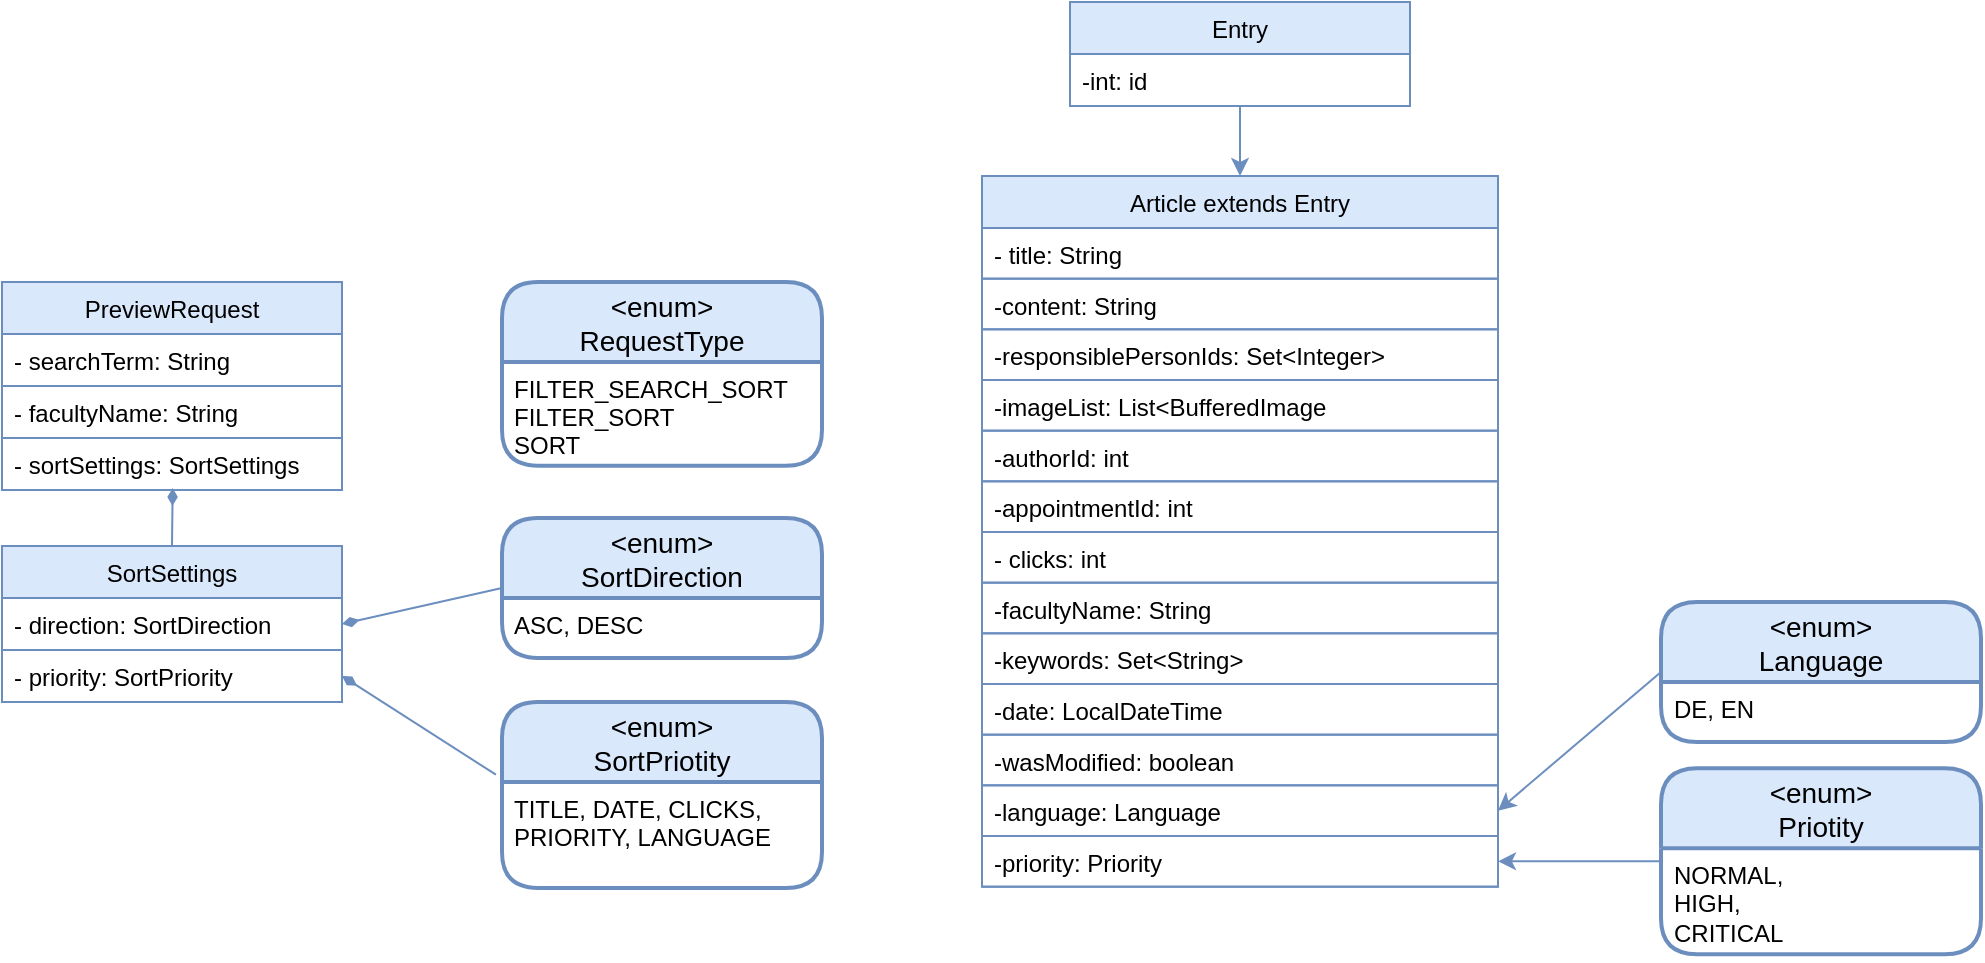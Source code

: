<mxfile version="17.1.3" type="device" pages="2"><diagram id="GbIYuP2JWOscBom-aGLv" name="Page-1"><mxGraphModel dx="595" dy="804" grid="1" gridSize="10" guides="1" tooltips="1" connect="1" arrows="1" fold="1" page="1" pageScale="1" pageWidth="827" pageHeight="1169" math="0" shadow="0"><root><mxCell id="0"/><mxCell id="1" parent="0"/><mxCell id="hkQNmmMFc2z90veegZXm-4" style="edgeStyle=orthogonalEdgeStyle;rounded=0;orthogonalLoop=1;jettySize=auto;html=1;exitX=0.5;exitY=1;exitDx=0;exitDy=0;entryX=0.5;entryY=0;entryDx=0;entryDy=0;fillColor=#dae8fc;strokeColor=#6c8ebf;" parent="1" source="uVKNgawExpN1X4pvGJ2L-1" target="uVKNgawExpN1X4pvGJ2L-34" edge="1"><mxGeometry relative="1" as="geometry"/></mxCell><mxCell id="uVKNgawExpN1X4pvGJ2L-1" value="Entry" style="swimlane;fontStyle=0;childLayout=stackLayout;horizontal=1;startSize=26;fillColor=#dae8fc;horizontalStack=0;resizeParent=1;resizeParentMax=0;resizeLast=0;collapsible=1;marginBottom=0;fontSize=12;container=0;strokeColor=#6c8ebf;" parent="1" vertex="1"><mxGeometry x="1374" y="270" width="170" height="52" as="geometry"/></mxCell><mxCell id="uVKNgawExpN1X4pvGJ2L-2" value="-int: id" style="text;strokeColor=none;fillColor=none;align=left;verticalAlign=top;spacingLeft=4;spacingRight=4;overflow=hidden;rotatable=0;points=[[0,0.5],[1,0.5]];portConstraint=eastwest;" parent="uVKNgawExpN1X4pvGJ2L-1" vertex="1"><mxGeometry y="26" width="170" height="26" as="geometry"/></mxCell><mxCell id="uVKNgawExpN1X4pvGJ2L-3" style="edgeStyle=orthogonalEdgeStyle;rounded=0;orthogonalLoop=1;jettySize=auto;html=1;exitX=0.5;exitY=0;exitDx=0;exitDy=0;entryX=0.502;entryY=0.962;entryDx=0;entryDy=0;entryPerimeter=0;endArrow=diamondThin;endFill=1;fillColor=#dae8fc;strokeColor=#6c8ebf;" parent="1" source="uVKNgawExpN1X4pvGJ2L-4" target="uVKNgawExpN1X4pvGJ2L-14" edge="1"><mxGeometry relative="1" as="geometry"/></mxCell><mxCell id="uVKNgawExpN1X4pvGJ2L-4" value="SortSettings" style="swimlane;fontStyle=0;childLayout=stackLayout;horizontal=1;startSize=26;fillColor=#dae8fc;horizontalStack=0;resizeParent=1;resizeParentMax=0;resizeLast=0;collapsible=1;marginBottom=0;fontSize=12;strokeColor=#6c8ebf;" parent="1" vertex="1"><mxGeometry x="840.0" y="542" width="170" height="78" as="geometry"/></mxCell><mxCell id="uVKNgawExpN1X4pvGJ2L-5" value="- direction: SortDirection" style="text;strokeColor=#6c8ebf;fillColor=none;align=left;verticalAlign=top;spacingLeft=4;spacingRight=4;overflow=hidden;rotatable=0;points=[[0,0.5],[1,0.5]];portConstraint=eastwest;fontSize=12;" parent="uVKNgawExpN1X4pvGJ2L-4" vertex="1"><mxGeometry y="26" width="170" height="26" as="geometry"/></mxCell><mxCell id="uVKNgawExpN1X4pvGJ2L-6" value="- priority: SortPriority" style="text;strokeColor=#6c8ebf;fillColor=none;align=left;verticalAlign=top;spacingLeft=4;spacingRight=4;overflow=hidden;rotatable=0;points=[[0,0.5],[1,0.5]];portConstraint=eastwest;fontSize=12;" parent="uVKNgawExpN1X4pvGJ2L-4" vertex="1"><mxGeometry y="52" width="170" height="26" as="geometry"/></mxCell><mxCell id="uVKNgawExpN1X4pvGJ2L-7" value="&lt;enum&gt;&#10;SortPriotity" style="swimlane;childLayout=stackLayout;horizontal=1;startSize=40;horizontalStack=0;rounded=1;fontSize=14;fontStyle=0;strokeWidth=2;resizeParent=0;resizeLast=1;shadow=0;dashed=0;align=center;fillColor=#dae8fc;strokeColor=#6c8ebf;" parent="1" vertex="1"><mxGeometry x="1090" y="620" width="160" height="93" as="geometry"/></mxCell><mxCell id="uVKNgawExpN1X4pvGJ2L-8" value="TITLE, DATE, CLICKS,&amp;nbsp;&lt;br&gt;PRIORITY, LANGUAGE" style="text;strokeColor=none;fillColor=none;align=left;verticalAlign=top;spacingLeft=4;spacingRight=4;overflow=hidden;rotatable=0;points=[[0,0.5],[1,0.5]];portConstraint=eastwest;html=1;" parent="uVKNgawExpN1X4pvGJ2L-7" vertex="1"><mxGeometry y="40" width="160" height="53" as="geometry"/></mxCell><mxCell id="uVKNgawExpN1X4pvGJ2L-9" value="&lt;enum&gt;&#10;SortDirection" style="swimlane;childLayout=stackLayout;horizontal=1;startSize=40;horizontalStack=0;rounded=1;fontSize=14;fontStyle=0;strokeWidth=2;resizeParent=0;resizeLast=1;shadow=0;dashed=0;align=center;fillColor=#dae8fc;strokeColor=#6c8ebf;" parent="1" vertex="1"><mxGeometry x="1090" y="528" width="160" height="70" as="geometry"/></mxCell><mxCell id="uVKNgawExpN1X4pvGJ2L-10" value="ASC, DESC" style="text;strokeColor=none;fillColor=none;align=left;verticalAlign=top;spacingLeft=4;spacingRight=4;overflow=hidden;rotatable=0;points=[[0,0.5],[1,0.5]];portConstraint=eastwest;" parent="uVKNgawExpN1X4pvGJ2L-9" vertex="1"><mxGeometry y="40" width="160" height="30" as="geometry"/></mxCell><mxCell id="uVKNgawExpN1X4pvGJ2L-11" value="PreviewRequest" style="swimlane;fontStyle=0;childLayout=stackLayout;horizontal=1;startSize=26;fillColor=#dae8fc;horizontalStack=0;resizeParent=1;resizeParentMax=0;resizeLast=0;collapsible=1;marginBottom=0;fontSize=12;strokeColor=#6c8ebf;" parent="1" vertex="1"><mxGeometry x="840.0" y="410.0" width="170" height="104" as="geometry"/></mxCell><mxCell id="uVKNgawExpN1X4pvGJ2L-12" value="- searchTerm: String" style="text;strokeColor=#6c8ebf;fillColor=none;align=left;verticalAlign=top;spacingLeft=4;spacingRight=4;overflow=hidden;rotatable=0;points=[[0,0.5],[1,0.5]];portConstraint=eastwest;fontSize=12;" parent="uVKNgawExpN1X4pvGJ2L-11" vertex="1"><mxGeometry y="26" width="170" height="26" as="geometry"/></mxCell><mxCell id="uVKNgawExpN1X4pvGJ2L-13" value="- facultyName: String" style="text;strokeColor=#6c8ebf;fillColor=none;align=left;verticalAlign=top;spacingLeft=4;spacingRight=4;overflow=hidden;rotatable=0;points=[[0,0.5],[1,0.5]];portConstraint=eastwest;fontSize=12;" parent="uVKNgawExpN1X4pvGJ2L-11" vertex="1"><mxGeometry y="52" width="170" height="26" as="geometry"/></mxCell><mxCell id="uVKNgawExpN1X4pvGJ2L-14" value="- sortSettings: SortSettings" style="text;strokeColor=#6c8ebf;fillColor=none;align=left;verticalAlign=top;spacingLeft=4;spacingRight=4;overflow=hidden;rotatable=0;points=[[0,0.5],[1,0.5]];portConstraint=eastwest;fontSize=12;" parent="uVKNgawExpN1X4pvGJ2L-11" vertex="1"><mxGeometry y="78" width="170" height="26" as="geometry"/></mxCell><mxCell id="uVKNgawExpN1X4pvGJ2L-15" style="rounded=0;orthogonalLoop=1;jettySize=auto;html=1;exitX=0;exitY=0.5;exitDx=0;exitDy=0;entryX=1;entryY=0.5;entryDx=0;entryDy=0;endArrow=diamondThin;endFill=1;fillColor=#dae8fc;strokeColor=#6c8ebf;" parent="1" source="uVKNgawExpN1X4pvGJ2L-9" target="uVKNgawExpN1X4pvGJ2L-5" edge="1"><mxGeometry relative="1" as="geometry"><mxPoint x="1110" y="568" as="sourcePoint"/></mxGeometry></mxCell><mxCell id="uVKNgawExpN1X4pvGJ2L-16" style="rounded=0;orthogonalLoop=1;jettySize=auto;html=1;entryX=1;entryY=0.5;entryDx=0;entryDy=0;endArrow=diamondThin;endFill=1;fillColor=#dae8fc;strokeColor=#6c8ebf;exitX=-0.019;exitY=-0.069;exitDx=0;exitDy=0;exitPerimeter=0;" parent="1" source="uVKNgawExpN1X4pvGJ2L-8" target="uVKNgawExpN1X4pvGJ2L-6" edge="1"><mxGeometry relative="1" as="geometry"><mxPoint x="1040" y="683.33" as="sourcePoint"/></mxGeometry></mxCell><mxCell id="uVKNgawExpN1X4pvGJ2L-17" style="rounded=0;orthogonalLoop=1;jettySize=auto;html=1;exitX=0;exitY=0.5;exitDx=0;exitDy=0;entryX=1;entryY=0.5;entryDx=0;entryDy=0;endArrow=classic;endFill=1;fillColor=#dae8fc;strokeColor=#6c8ebf;" parent="1" source="uVKNgawExpN1X4pvGJ2L-19" target="uVKNgawExpN1X4pvGJ2L-39" edge="1"><mxGeometry relative="1" as="geometry"/></mxCell><mxCell id="uVKNgawExpN1X4pvGJ2L-19" value="&lt;enum&gt;&#10;Priotity" style="swimlane;childLayout=stackLayout;horizontal=1;startSize=40;horizontalStack=0;rounded=1;fontSize=14;fontStyle=0;strokeWidth=2;resizeParent=0;resizeLast=1;shadow=0;dashed=0;align=center;fillColor=#dae8fc;strokeColor=#6c8ebf;" parent="1" vertex="1"><mxGeometry x="1669.5" y="653.17" width="160" height="93" as="geometry"/></mxCell><mxCell id="uVKNgawExpN1X4pvGJ2L-20" value="NORMAL,&lt;br&gt;HIGH,&lt;br&gt;CRITICAL" style="text;strokeColor=none;fillColor=none;align=left;verticalAlign=top;spacingLeft=4;spacingRight=4;overflow=hidden;rotatable=0;points=[[0,0.5],[1,0.5]];portConstraint=eastwest;html=1;" parent="uVKNgawExpN1X4pvGJ2L-19" vertex="1"><mxGeometry y="40" width="160" height="53" as="geometry"/></mxCell><mxCell id="uVKNgawExpN1X4pvGJ2L-21" style="rounded=0;orthogonalLoop=1;jettySize=auto;html=1;entryX=1;entryY=0.5;entryDx=0;entryDy=0;endArrow=classic;endFill=1;fillColor=#dae8fc;strokeColor=#6c8ebf;exitX=0;exitY=0.5;exitDx=0;exitDy=0;" parent="1" source="uVKNgawExpN1X4pvGJ2L-23" target="uVKNgawExpN1X4pvGJ2L-42" edge="1"><mxGeometry relative="1" as="geometry"/></mxCell><mxCell id="uVKNgawExpN1X4pvGJ2L-23" value="&lt;enum&gt;&#10;Language" style="swimlane;childLayout=stackLayout;horizontal=1;startSize=40;horizontalStack=0;rounded=1;fontSize=14;fontStyle=0;strokeWidth=2;resizeParent=0;resizeLast=1;shadow=0;dashed=0;align=center;fillColor=#dae8fc;strokeColor=#6c8ebf;" parent="1" vertex="1"><mxGeometry x="1669.5" y="570" width="160" height="70" as="geometry"/></mxCell><mxCell id="uVKNgawExpN1X4pvGJ2L-24" value="DE, EN" style="text;strokeColor=none;fillColor=none;align=left;verticalAlign=top;spacingLeft=4;spacingRight=4;overflow=hidden;rotatable=0;points=[[0,0.5],[1,0.5]];portConstraint=eastwest;html=1;" parent="uVKNgawExpN1X4pvGJ2L-23" vertex="1"><mxGeometry y="40" width="160" height="30" as="geometry"/></mxCell><mxCell id="uVKNgawExpN1X4pvGJ2L-34" value="Article extends Entry" style="swimlane;fontStyle=0;childLayout=stackLayout;horizontal=1;startSize=26;fillColor=#dae8fc;horizontalStack=0;resizeParent=1;resizeParentMax=0;resizeLast=0;collapsible=1;marginBottom=0;fontSize=12;container=0;strokeColor=#6c8ebf;" parent="1" vertex="1"><mxGeometry x="1330" y="357.0" width="258" height="355.333" as="geometry"/></mxCell><mxCell id="uVKNgawExpN1X4pvGJ2L-35" value="- title: String" style="text;strokeColor=#6c8ebf;fillColor=none;align=left;verticalAlign=top;spacingLeft=4;spacingRight=4;overflow=hidden;rotatable=0;points=[[0,0.5],[1,0.5]];portConstraint=eastwest;fontSize=12;container=0;" parent="uVKNgawExpN1X4pvGJ2L-34" vertex="1"><mxGeometry y="26" width="258" height="25.333" as="geometry"/></mxCell><mxCell id="uVKNgawExpN1X4pvGJ2L-36" value="-content: String" style="text;strokeColor=#6c8ebf;fillColor=none;align=left;verticalAlign=top;spacingLeft=4;spacingRight=4;overflow=hidden;rotatable=0;points=[[0,0.5],[1,0.5]];portConstraint=eastwest;fontSize=12;container=0;" parent="uVKNgawExpN1X4pvGJ2L-34" vertex="1"><mxGeometry y="51.333" width="258" height="25.333" as="geometry"/></mxCell><mxCell id="uVKNgawExpN1X4pvGJ2L-47" value="-responsiblePersonIds: Set&lt;Integer&gt;" style="text;strokeColor=#6c8ebf;fillColor=none;align=left;verticalAlign=top;spacingLeft=4;spacingRight=4;overflow=hidden;rotatable=0;points=[[0,0.5],[1,0.5]];portConstraint=eastwest;fontSize=12;container=0;" parent="uVKNgawExpN1X4pvGJ2L-34" vertex="1"><mxGeometry y="76.667" width="258" height="25.333" as="geometry"/></mxCell><mxCell id="uVKNgawExpN1X4pvGJ2L-44" value="-imageList: List&lt;BufferedImage " style="text;strokeColor=#6c8ebf;fillColor=none;align=left;verticalAlign=top;spacingLeft=4;spacingRight=4;overflow=hidden;rotatable=0;points=[[0,0.5],[1,0.5]];portConstraint=eastwest;fontSize=12;container=0;" parent="uVKNgawExpN1X4pvGJ2L-34" vertex="1"><mxGeometry y="102" width="258" height="25.333" as="geometry"/></mxCell><mxCell id="uVKNgawExpN1X4pvGJ2L-43" value="-authorId: int" style="text;strokeColor=#6c8ebf;fillColor=none;align=left;verticalAlign=top;spacingLeft=4;spacingRight=4;overflow=hidden;rotatable=0;points=[[0,0.5],[1,0.5]];portConstraint=eastwest;fontSize=12;container=0;" parent="uVKNgawExpN1X4pvGJ2L-34" vertex="1"><mxGeometry y="127.333" width="258" height="25.333" as="geometry"/></mxCell><mxCell id="uVKNgawExpN1X4pvGJ2L-38" value="-appointmentId: int" style="text;strokeColor=#6c8ebf;fillColor=none;align=left;verticalAlign=top;spacingLeft=4;spacingRight=4;overflow=hidden;rotatable=0;points=[[0,0.5],[1,0.5]];portConstraint=eastwest;fontSize=12;container=0;" parent="uVKNgawExpN1X4pvGJ2L-34" vertex="1"><mxGeometry y="152.667" width="258" height="25.333" as="geometry"/></mxCell><mxCell id="uVKNgawExpN1X4pvGJ2L-37" value="- clicks: int" style="text;strokeColor=#6c8ebf;fillColor=none;align=left;verticalAlign=top;spacingLeft=4;spacingRight=4;overflow=hidden;rotatable=0;points=[[0,0.5],[1,0.5]];portConstraint=eastwest;fontSize=12;container=0;" parent="uVKNgawExpN1X4pvGJ2L-34" vertex="1"><mxGeometry y="178.0" width="258" height="25.333" as="geometry"/></mxCell><mxCell id="uVKNgawExpN1X4pvGJ2L-46" value="-facultyName: String" style="text;strokeColor=#6c8ebf;fillColor=none;align=left;verticalAlign=top;spacingLeft=4;spacingRight=4;overflow=hidden;rotatable=0;points=[[0,0.5],[1,0.5]];portConstraint=eastwest;fontSize=12;container=0;" parent="uVKNgawExpN1X4pvGJ2L-34" vertex="1"><mxGeometry y="203.333" width="258" height="25.333" as="geometry"/></mxCell><mxCell id="uVKNgawExpN1X4pvGJ2L-45" value="-keywords: Set&lt;String&gt;" style="text;strokeColor=#6c8ebf;fillColor=none;align=left;verticalAlign=top;spacingLeft=4;spacingRight=4;overflow=hidden;rotatable=0;points=[[0,0.5],[1,0.5]];portConstraint=eastwest;fontSize=12;container=0;" parent="uVKNgawExpN1X4pvGJ2L-34" vertex="1"><mxGeometry y="228.667" width="258" height="25.333" as="geometry"/></mxCell><mxCell id="uVKNgawExpN1X4pvGJ2L-41" value="-date: LocalDateTime" style="text;strokeColor=#6c8ebf;fillColor=none;align=left;verticalAlign=top;spacingLeft=4;spacingRight=4;overflow=hidden;rotatable=0;points=[[0,0.5],[1,0.5]];portConstraint=eastwest;fontSize=12;container=0;" parent="uVKNgawExpN1X4pvGJ2L-34" vertex="1"><mxGeometry y="254.0" width="258" height="25.333" as="geometry"/></mxCell><mxCell id="uVKNgawExpN1X4pvGJ2L-40" value="-wasModified: boolean" style="text;strokeColor=#6c8ebf;fillColor=none;align=left;verticalAlign=top;spacingLeft=4;spacingRight=4;overflow=hidden;rotatable=0;points=[[0,0.5],[1,0.5]];portConstraint=eastwest;fontSize=12;container=0;" parent="uVKNgawExpN1X4pvGJ2L-34" vertex="1"><mxGeometry y="279.333" width="258" height="25.333" as="geometry"/></mxCell><mxCell id="uVKNgawExpN1X4pvGJ2L-42" value="-language: Language" style="text;strokeColor=#6c8ebf;fillColor=none;align=left;verticalAlign=top;spacingLeft=4;spacingRight=4;overflow=hidden;rotatable=0;points=[[0,0.5],[1,0.5]];portConstraint=eastwest;fontSize=12;container=0;" parent="uVKNgawExpN1X4pvGJ2L-34" vertex="1"><mxGeometry y="304.667" width="258" height="25.333" as="geometry"/></mxCell><mxCell id="uVKNgawExpN1X4pvGJ2L-39" value="-priority: Priority" style="text;strokeColor=#6c8ebf;fillColor=none;align=left;verticalAlign=top;spacingLeft=4;spacingRight=4;overflow=hidden;rotatable=0;points=[[0,0.5],[1,0.5]];portConstraint=eastwest;fontSize=12;container=0;" parent="uVKNgawExpN1X4pvGJ2L-34" vertex="1"><mxGeometry y="330" width="258" height="25.333" as="geometry"/></mxCell><mxCell id="uVKNgawExpN1X4pvGJ2L-48" value="&lt;enum&gt;&#10;RequestType" style="swimlane;childLayout=stackLayout;horizontal=1;startSize=40;horizontalStack=0;rounded=1;fontSize=14;fontStyle=0;strokeWidth=2;resizeParent=0;resizeLast=1;shadow=0;dashed=0;align=center;fillColor=#dae8fc;strokeColor=#6c8ebf;" parent="1" vertex="1"><mxGeometry x="1090" y="410.0" width="160" height="91.83" as="geometry"/></mxCell><mxCell id="uVKNgawExpN1X4pvGJ2L-49" value="FILTER_SEARCH_SORT&#10;FILTER_SORT&#10;SORT" style="text;strokeColor=none;fillColor=none;align=left;verticalAlign=top;spacingLeft=4;spacingRight=4;overflow=hidden;rotatable=0;points=[[0,0.5],[1,0.5]];portConstraint=eastwest;" parent="uVKNgawExpN1X4pvGJ2L-48" vertex="1"><mxGeometry y="40" width="160" height="51.83" as="geometry"/></mxCell></root></mxGraphModel></diagram><diagram id="flzycncbPUBalJrUgF_G" name="Page-2"><mxGraphModel dx="154" dy="554" grid="1" gridSize="10" guides="1" tooltips="1" connect="1" arrows="1" fold="1" page="1" pageScale="1" pageWidth="827" pageHeight="1169" math="0" shadow="0"><root><mxCell id="b4EL49CWYt0qwqDj4MAH-0"/><mxCell id="b4EL49CWYt0qwqDj4MAH-1" parent="b4EL49CWYt0qwqDj4MAH-0"/><mxCell id="xC0pSVKS82fIxHkyEqZf-0" style="edgeStyle=orthogonalEdgeStyle;rounded=0;orthogonalLoop=1;jettySize=auto;html=1;exitX=0.5;exitY=1;exitDx=0;exitDy=0;entryX=0.5;entryY=0;entryDx=0;entryDy=0;fillColor=#dae8fc;strokeColor=#6c8ebf;" edge="1" parent="b4EL49CWYt0qwqDj4MAH-1" source="xC0pSVKS82fIxHkyEqZf-1" target="xC0pSVKS82fIxHkyEqZf-34"><mxGeometry relative="1" as="geometry"/></mxCell><mxCell id="xC0pSVKS82fIxHkyEqZf-1" value="Entry" style="swimlane;fontStyle=0;childLayout=stackLayout;horizontal=1;startSize=26;fillColor=#dae8fc;horizontalStack=0;resizeParent=1;resizeParentMax=0;resizeLast=0;collapsible=1;marginBottom=0;fontSize=12;container=0;strokeColor=#6c8ebf;" vertex="1" collapsed="1" parent="b4EL49CWYt0qwqDj4MAH-1"><mxGeometry x="1250" y="220" width="60" height="26" as="geometry"><mxRectangle x="1484" y="820" width="170" height="52" as="alternateBounds"/></mxGeometry></mxCell><mxCell id="xC0pSVKS82fIxHkyEqZf-2" value="-int: id" style="text;strokeColor=none;fillColor=none;align=left;verticalAlign=top;spacingLeft=4;spacingRight=4;overflow=hidden;rotatable=0;points=[[0,0.5],[1,0.5]];portConstraint=eastwest;" vertex="1" parent="xC0pSVKS82fIxHkyEqZf-1"><mxGeometry y="26" width="170" height="26" as="geometry"/></mxCell><mxCell id="xC0pSVKS82fIxHkyEqZf-3" style="edgeStyle=orthogonalEdgeStyle;rounded=0;orthogonalLoop=1;jettySize=auto;html=1;exitX=0.5;exitY=0;exitDx=0;exitDy=0;entryX=0.502;entryY=0.962;entryDx=0;entryDy=0;entryPerimeter=0;endArrow=diamondThin;endFill=1;fillColor=#dae8fc;strokeColor=#6c8ebf;" edge="1" parent="b4EL49CWYt0qwqDj4MAH-1" source="xC0pSVKS82fIxHkyEqZf-4" target="xC0pSVKS82fIxHkyEqZf-14"><mxGeometry relative="1" as="geometry"/></mxCell><mxCell id="xC0pSVKS82fIxHkyEqZf-4" value="SortSettings" style="swimlane;fontStyle=0;childLayout=stackLayout;horizontal=1;startSize=26;fillColor=#dae8fc;horizontalStack=0;resizeParent=1;resizeParentMax=0;resizeLast=0;collapsible=1;marginBottom=0;fontSize=12;strokeColor=#6c8ebf;" vertex="1" collapsed="1" parent="b4EL49CWYt0qwqDj4MAH-1"><mxGeometry x="890" y="302" width="100" height="26" as="geometry"><mxRectangle x="950.0" y="1042" width="170" height="78" as="alternateBounds"/></mxGeometry></mxCell><mxCell id="xC0pSVKS82fIxHkyEqZf-5" value="- direction: SortDirection" style="text;strokeColor=#6c8ebf;fillColor=none;align=left;verticalAlign=top;spacingLeft=4;spacingRight=4;overflow=hidden;rotatable=0;points=[[0,0.5],[1,0.5]];portConstraint=eastwest;fontSize=12;" vertex="1" parent="xC0pSVKS82fIxHkyEqZf-4"><mxGeometry y="26" width="170" height="26" as="geometry"/></mxCell><mxCell id="xC0pSVKS82fIxHkyEqZf-6" value="- priority: SortPriority" style="text;strokeColor=#6c8ebf;fillColor=none;align=left;verticalAlign=top;spacingLeft=4;spacingRight=4;overflow=hidden;rotatable=0;points=[[0,0.5],[1,0.5]];portConstraint=eastwest;fontSize=12;" vertex="1" parent="xC0pSVKS82fIxHkyEqZf-4"><mxGeometry y="52" width="170" height="26" as="geometry"/></mxCell><mxCell id="xC0pSVKS82fIxHkyEqZf-7" value="&lt;enum&gt;&#10;SortPriotity" style="swimlane;childLayout=stackLayout;horizontal=1;startSize=40;horizontalStack=0;rounded=1;fontSize=14;fontStyle=0;strokeWidth=2;resizeParent=0;resizeLast=1;shadow=0;dashed=0;align=center;fillColor=#dae8fc;strokeColor=#6c8ebf;" vertex="1" collapsed="1" parent="b4EL49CWYt0qwqDj4MAH-1"><mxGeometry x="1040" y="380" width="110" height="40" as="geometry"><mxRectangle x="1200" y="1120" width="160" height="93" as="alternateBounds"/></mxGeometry></mxCell><mxCell id="xC0pSVKS82fIxHkyEqZf-8" value="TITLE, DATE, CLICKS,&amp;nbsp;&lt;br&gt;PRIORITY, LANGUAGE" style="text;strokeColor=none;fillColor=none;align=left;verticalAlign=top;spacingLeft=4;spacingRight=4;overflow=hidden;rotatable=0;points=[[0,0.5],[1,0.5]];portConstraint=eastwest;html=1;" vertex="1" parent="xC0pSVKS82fIxHkyEqZf-7"><mxGeometry y="40" width="160" height="53" as="geometry"/></mxCell><mxCell id="xC0pSVKS82fIxHkyEqZf-9" value="&lt;enum&gt;&#10;SortDirection" style="swimlane;childLayout=stackLayout;horizontal=1;startSize=40;horizontalStack=0;rounded=1;fontSize=14;fontStyle=0;strokeWidth=2;resizeParent=0;resizeLast=1;shadow=0;dashed=0;align=center;fillColor=#dae8fc;strokeColor=#6c8ebf;" vertex="1" collapsed="1" parent="b4EL49CWYt0qwqDj4MAH-1"><mxGeometry x="1040" y="302" width="110" height="40" as="geometry"><mxRectangle x="1200" y="1028" width="160" height="70" as="alternateBounds"/></mxGeometry></mxCell><mxCell id="xC0pSVKS82fIxHkyEqZf-10" value="ASC, DESC" style="text;strokeColor=none;fillColor=none;align=left;verticalAlign=top;spacingLeft=4;spacingRight=4;overflow=hidden;rotatable=0;points=[[0,0.5],[1,0.5]];portConstraint=eastwest;" vertex="1" parent="xC0pSVKS82fIxHkyEqZf-9"><mxGeometry y="40" width="160" height="30" as="geometry"/></mxCell><mxCell id="xC0pSVKS82fIxHkyEqZf-11" value="PreviewRequest" style="swimlane;fontStyle=0;childLayout=stackLayout;horizontal=1;startSize=26;fillColor=#dae8fc;horizontalStack=0;resizeParent=1;resizeParentMax=0;resizeLast=0;collapsible=1;marginBottom=0;fontSize=12;strokeColor=#6c8ebf;" vertex="1" collapsed="1" parent="b4EL49CWYt0qwqDj4MAH-1"><mxGeometry x="880" y="220" width="120" height="26" as="geometry"><mxRectangle x="950.0" y="910" width="170" height="104" as="alternateBounds"/></mxGeometry></mxCell><mxCell id="xC0pSVKS82fIxHkyEqZf-12" value="- searchTerm: String" style="text;strokeColor=#6c8ebf;fillColor=none;align=left;verticalAlign=top;spacingLeft=4;spacingRight=4;overflow=hidden;rotatable=0;points=[[0,0.5],[1,0.5]];portConstraint=eastwest;fontSize=12;" vertex="1" parent="xC0pSVKS82fIxHkyEqZf-11"><mxGeometry y="26" width="170" height="26" as="geometry"/></mxCell><mxCell id="xC0pSVKS82fIxHkyEqZf-13" value="- facultyName: String" style="text;strokeColor=#6c8ebf;fillColor=none;align=left;verticalAlign=top;spacingLeft=4;spacingRight=4;overflow=hidden;rotatable=0;points=[[0,0.5],[1,0.5]];portConstraint=eastwest;fontSize=12;" vertex="1" parent="xC0pSVKS82fIxHkyEqZf-11"><mxGeometry y="52" width="170" height="26" as="geometry"/></mxCell><mxCell id="xC0pSVKS82fIxHkyEqZf-14" value="- sortSettings: SortSettings" style="text;strokeColor=#6c8ebf;fillColor=none;align=left;verticalAlign=top;spacingLeft=4;spacingRight=4;overflow=hidden;rotatable=0;points=[[0,0.5],[1,0.5]];portConstraint=eastwest;fontSize=12;" vertex="1" parent="xC0pSVKS82fIxHkyEqZf-11"><mxGeometry y="78" width="170" height="26" as="geometry"/></mxCell><mxCell id="xC0pSVKS82fIxHkyEqZf-15" style="rounded=0;orthogonalLoop=1;jettySize=auto;html=1;exitX=0;exitY=0.5;exitDx=0;exitDy=0;entryX=1;entryY=0.5;entryDx=0;entryDy=0;endArrow=diamondThin;endFill=1;fillColor=#dae8fc;strokeColor=#6c8ebf;" edge="1" parent="b4EL49CWYt0qwqDj4MAH-1" source="xC0pSVKS82fIxHkyEqZf-9" target="xC0pSVKS82fIxHkyEqZf-5"><mxGeometry relative="1" as="geometry"><mxPoint x="1060" y="368" as="sourcePoint"/></mxGeometry></mxCell><mxCell id="xC0pSVKS82fIxHkyEqZf-16" style="rounded=0;orthogonalLoop=1;jettySize=auto;html=1;entryX=1;entryY=0.5;entryDx=0;entryDy=0;endArrow=diamondThin;endFill=1;fillColor=#dae8fc;strokeColor=#6c8ebf;exitX=-0.019;exitY=-0.069;exitDx=0;exitDy=0;exitPerimeter=0;" edge="1" parent="b4EL49CWYt0qwqDj4MAH-1" source="xC0pSVKS82fIxHkyEqZf-8" target="xC0pSVKS82fIxHkyEqZf-6"><mxGeometry relative="1" as="geometry"><mxPoint x="990" y="483.33" as="sourcePoint"/></mxGeometry></mxCell><mxCell id="xC0pSVKS82fIxHkyEqZf-17" style="rounded=0;orthogonalLoop=1;jettySize=auto;html=1;exitX=0;exitY=0.5;exitDx=0;exitDy=0;entryX=1;entryY=0.5;entryDx=0;entryDy=0;endArrow=classic;endFill=1;fillColor=#dae8fc;strokeColor=#6c8ebf;" edge="1" parent="b4EL49CWYt0qwqDj4MAH-1" source="xC0pSVKS82fIxHkyEqZf-19" target="xC0pSVKS82fIxHkyEqZf-47"><mxGeometry relative="1" as="geometry"/></mxCell><mxCell id="xC0pSVKS82fIxHkyEqZf-19" value="&lt;enum&gt;&#10;Priotity" style="swimlane;childLayout=stackLayout;horizontal=1;startSize=40;horizontalStack=0;rounded=1;fontSize=14;fontStyle=0;strokeWidth=2;resizeParent=0;resizeLast=1;shadow=0;dashed=0;align=center;fillColor=#dae8fc;strokeColor=#6c8ebf;" vertex="1" collapsed="1" parent="b4EL49CWYt0qwqDj4MAH-1"><mxGeometry x="1400" y="330" width="100" height="40" as="geometry"><mxRectangle x="1779.5" y="1094.67" width="160" height="93" as="alternateBounds"/></mxGeometry></mxCell><mxCell id="xC0pSVKS82fIxHkyEqZf-20" value="NORMAL,&lt;br&gt;HIGH,&lt;br&gt;CRITICAL" style="text;strokeColor=none;fillColor=none;align=left;verticalAlign=top;spacingLeft=4;spacingRight=4;overflow=hidden;rotatable=0;points=[[0,0.5],[1,0.5]];portConstraint=eastwest;html=1;" vertex="1" parent="xC0pSVKS82fIxHkyEqZf-19"><mxGeometry y="40" width="160" height="53" as="geometry"/></mxCell><mxCell id="xC0pSVKS82fIxHkyEqZf-21" style="rounded=0;orthogonalLoop=1;jettySize=auto;html=1;entryX=1;entryY=0.5;entryDx=0;entryDy=0;endArrow=classic;endFill=1;fillColor=#dae8fc;strokeColor=#6c8ebf;exitX=0;exitY=0.5;exitDx=0;exitDy=0;" edge="1" parent="b4EL49CWYt0qwqDj4MAH-1" source="xC0pSVKS82fIxHkyEqZf-23" target="xC0pSVKS82fIxHkyEqZf-46"><mxGeometry relative="1" as="geometry"/></mxCell><mxCell id="xC0pSVKS82fIxHkyEqZf-23" value="&lt;enum&gt;&#10;Language" style="swimlane;childLayout=stackLayout;horizontal=1;startSize=40;horizontalStack=0;rounded=1;fontSize=14;fontStyle=0;strokeWidth=2;resizeParent=0;resizeLast=1;shadow=0;dashed=0;align=center;fillColor=#dae8fc;strokeColor=#6c8ebf;" vertex="1" collapsed="1" parent="b4EL49CWYt0qwqDj4MAH-1"><mxGeometry x="1400" y="262" width="100" height="40" as="geometry"><mxRectangle x="1779.5" y="980" width="160" height="70" as="alternateBounds"/></mxGeometry></mxCell><mxCell id="xC0pSVKS82fIxHkyEqZf-24" value="DE, EN" style="text;strokeColor=none;fillColor=none;align=left;verticalAlign=top;spacingLeft=4;spacingRight=4;overflow=hidden;rotatable=0;points=[[0,0.5],[1,0.5]];portConstraint=eastwest;html=1;" vertex="1" parent="xC0pSVKS82fIxHkyEqZf-23"><mxGeometry y="40" width="160" height="30" as="geometry"/></mxCell><mxCell id="xC0pSVKS82fIxHkyEqZf-34" value="Article extends Entry" style="swimlane;fontStyle=0;childLayout=stackLayout;horizontal=1;startSize=26;fillColor=#dae8fc;horizontalStack=0;resizeParent=1;resizeParentMax=0;resizeLast=0;collapsible=1;marginBottom=0;fontSize=12;container=0;strokeColor=#6c8ebf;" vertex="1" collapsed="1" parent="b4EL49CWYt0qwqDj4MAH-1"><mxGeometry x="1210" y="290" width="140" height="26" as="geometry"><mxRectangle x="1440" y="907" width="258" height="355.333" as="alternateBounds"/></mxGeometry></mxCell><mxCell id="xC0pSVKS82fIxHkyEqZf-35" value="- title: String" style="text;strokeColor=#6c8ebf;fillColor=none;align=left;verticalAlign=top;spacingLeft=4;spacingRight=4;overflow=hidden;rotatable=0;points=[[0,0.5],[1,0.5]];portConstraint=eastwest;fontSize=12;container=0;" vertex="1" parent="xC0pSVKS82fIxHkyEqZf-34"><mxGeometry y="26" width="258" height="25.333" as="geometry"/></mxCell><mxCell id="xC0pSVKS82fIxHkyEqZf-36" value="-content: String" style="text;strokeColor=#6c8ebf;fillColor=none;align=left;verticalAlign=top;spacingLeft=4;spacingRight=4;overflow=hidden;rotatable=0;points=[[0,0.5],[1,0.5]];portConstraint=eastwest;fontSize=12;container=0;" vertex="1" parent="xC0pSVKS82fIxHkyEqZf-34"><mxGeometry y="51.333" width="258" height="25.333" as="geometry"/></mxCell><mxCell id="xC0pSVKS82fIxHkyEqZf-37" value="-responsiblePersonIds: Set&lt;Integer&gt;" style="text;strokeColor=#6c8ebf;fillColor=none;align=left;verticalAlign=top;spacingLeft=4;spacingRight=4;overflow=hidden;rotatable=0;points=[[0,0.5],[1,0.5]];portConstraint=eastwest;fontSize=12;container=0;" vertex="1" parent="xC0pSVKS82fIxHkyEqZf-34"><mxGeometry y="76.667" width="258" height="25.333" as="geometry"/></mxCell><mxCell id="xC0pSVKS82fIxHkyEqZf-38" value="-imageList: List&lt;BufferedImage " style="text;strokeColor=#6c8ebf;fillColor=none;align=left;verticalAlign=top;spacingLeft=4;spacingRight=4;overflow=hidden;rotatable=0;points=[[0,0.5],[1,0.5]];portConstraint=eastwest;fontSize=12;container=0;" vertex="1" parent="xC0pSVKS82fIxHkyEqZf-34"><mxGeometry y="102" width="258" height="25.333" as="geometry"/></mxCell><mxCell id="xC0pSVKS82fIxHkyEqZf-39" value="-authorId: int" style="text;strokeColor=#6c8ebf;fillColor=none;align=left;verticalAlign=top;spacingLeft=4;spacingRight=4;overflow=hidden;rotatable=0;points=[[0,0.5],[1,0.5]];portConstraint=eastwest;fontSize=12;container=0;" vertex="1" parent="xC0pSVKS82fIxHkyEqZf-34"><mxGeometry y="127.333" width="258" height="25.333" as="geometry"/></mxCell><mxCell id="xC0pSVKS82fIxHkyEqZf-40" value="-appointmentId: int" style="text;strokeColor=#6c8ebf;fillColor=none;align=left;verticalAlign=top;spacingLeft=4;spacingRight=4;overflow=hidden;rotatable=0;points=[[0,0.5],[1,0.5]];portConstraint=eastwest;fontSize=12;container=0;" vertex="1" parent="xC0pSVKS82fIxHkyEqZf-34"><mxGeometry y="152.667" width="258" height="25.333" as="geometry"/></mxCell><mxCell id="xC0pSVKS82fIxHkyEqZf-41" value="- clicks: int" style="text;strokeColor=#6c8ebf;fillColor=none;align=left;verticalAlign=top;spacingLeft=4;spacingRight=4;overflow=hidden;rotatable=0;points=[[0,0.5],[1,0.5]];portConstraint=eastwest;fontSize=12;container=0;" vertex="1" parent="xC0pSVKS82fIxHkyEqZf-34"><mxGeometry y="178.0" width="258" height="25.333" as="geometry"/></mxCell><mxCell id="xC0pSVKS82fIxHkyEqZf-42" value="-facultyName: String" style="text;strokeColor=#6c8ebf;fillColor=none;align=left;verticalAlign=top;spacingLeft=4;spacingRight=4;overflow=hidden;rotatable=0;points=[[0,0.5],[1,0.5]];portConstraint=eastwest;fontSize=12;container=0;" vertex="1" parent="xC0pSVKS82fIxHkyEqZf-34"><mxGeometry y="203.333" width="258" height="25.333" as="geometry"/></mxCell><mxCell id="xC0pSVKS82fIxHkyEqZf-43" value="-keywords: Set&lt;String&gt;" style="text;strokeColor=#6c8ebf;fillColor=none;align=left;verticalAlign=top;spacingLeft=4;spacingRight=4;overflow=hidden;rotatable=0;points=[[0,0.5],[1,0.5]];portConstraint=eastwest;fontSize=12;container=0;" vertex="1" parent="xC0pSVKS82fIxHkyEqZf-34"><mxGeometry y="228.667" width="258" height="25.333" as="geometry"/></mxCell><mxCell id="xC0pSVKS82fIxHkyEqZf-44" value="-date: LocalDateTime" style="text;strokeColor=#6c8ebf;fillColor=none;align=left;verticalAlign=top;spacingLeft=4;spacingRight=4;overflow=hidden;rotatable=0;points=[[0,0.5],[1,0.5]];portConstraint=eastwest;fontSize=12;container=0;" vertex="1" parent="xC0pSVKS82fIxHkyEqZf-34"><mxGeometry y="254.0" width="258" height="25.333" as="geometry"/></mxCell><mxCell id="xC0pSVKS82fIxHkyEqZf-45" value="-wasModified: boolean" style="text;strokeColor=#6c8ebf;fillColor=none;align=left;verticalAlign=top;spacingLeft=4;spacingRight=4;overflow=hidden;rotatable=0;points=[[0,0.5],[1,0.5]];portConstraint=eastwest;fontSize=12;container=0;" vertex="1" parent="xC0pSVKS82fIxHkyEqZf-34"><mxGeometry y="279.333" width="258" height="25.333" as="geometry"/></mxCell><mxCell id="xC0pSVKS82fIxHkyEqZf-46" value="-language: Language" style="text;strokeColor=#6c8ebf;fillColor=none;align=left;verticalAlign=top;spacingLeft=4;spacingRight=4;overflow=hidden;rotatable=0;points=[[0,0.5],[1,0.5]];portConstraint=eastwest;fontSize=12;container=0;" vertex="1" parent="xC0pSVKS82fIxHkyEqZf-34"><mxGeometry y="304.667" width="258" height="25.333" as="geometry"/></mxCell><mxCell id="xC0pSVKS82fIxHkyEqZf-47" value="-priority: Priority" style="text;strokeColor=#6c8ebf;fillColor=none;align=left;verticalAlign=top;spacingLeft=4;spacingRight=4;overflow=hidden;rotatable=0;points=[[0,0.5],[1,0.5]];portConstraint=eastwest;fontSize=12;container=0;" vertex="1" parent="xC0pSVKS82fIxHkyEqZf-34"><mxGeometry y="330" width="258" height="25.333" as="geometry"/></mxCell><mxCell id="xC0pSVKS82fIxHkyEqZf-48" value="&lt;enum&gt;&#10;RequestType" style="swimlane;childLayout=stackLayout;horizontal=1;startSize=40;horizontalStack=0;rounded=1;fontSize=14;fontStyle=0;strokeWidth=2;resizeParent=0;resizeLast=1;shadow=0;dashed=0;align=center;fillColor=#dae8fc;strokeColor=#6c8ebf;" vertex="1" collapsed="1" parent="b4EL49CWYt0qwqDj4MAH-1"><mxGeometry x="1040" y="220" width="120" height="40" as="geometry"><mxRectangle x="1200" y="910" width="160" height="91.83" as="alternateBounds"/></mxGeometry></mxCell><mxCell id="xC0pSVKS82fIxHkyEqZf-49" value="FILTER_SEARCH_SORT&#10;FILTER_SORT&#10;SORT" style="text;strokeColor=none;fillColor=none;align=left;verticalAlign=top;spacingLeft=4;spacingRight=4;overflow=hidden;rotatable=0;points=[[0,0.5],[1,0.5]];portConstraint=eastwest;" vertex="1" parent="xC0pSVKS82fIxHkyEqZf-48"><mxGeometry y="40" width="160" height="51.83" as="geometry"/></mxCell></root></mxGraphModel></diagram></mxfile>